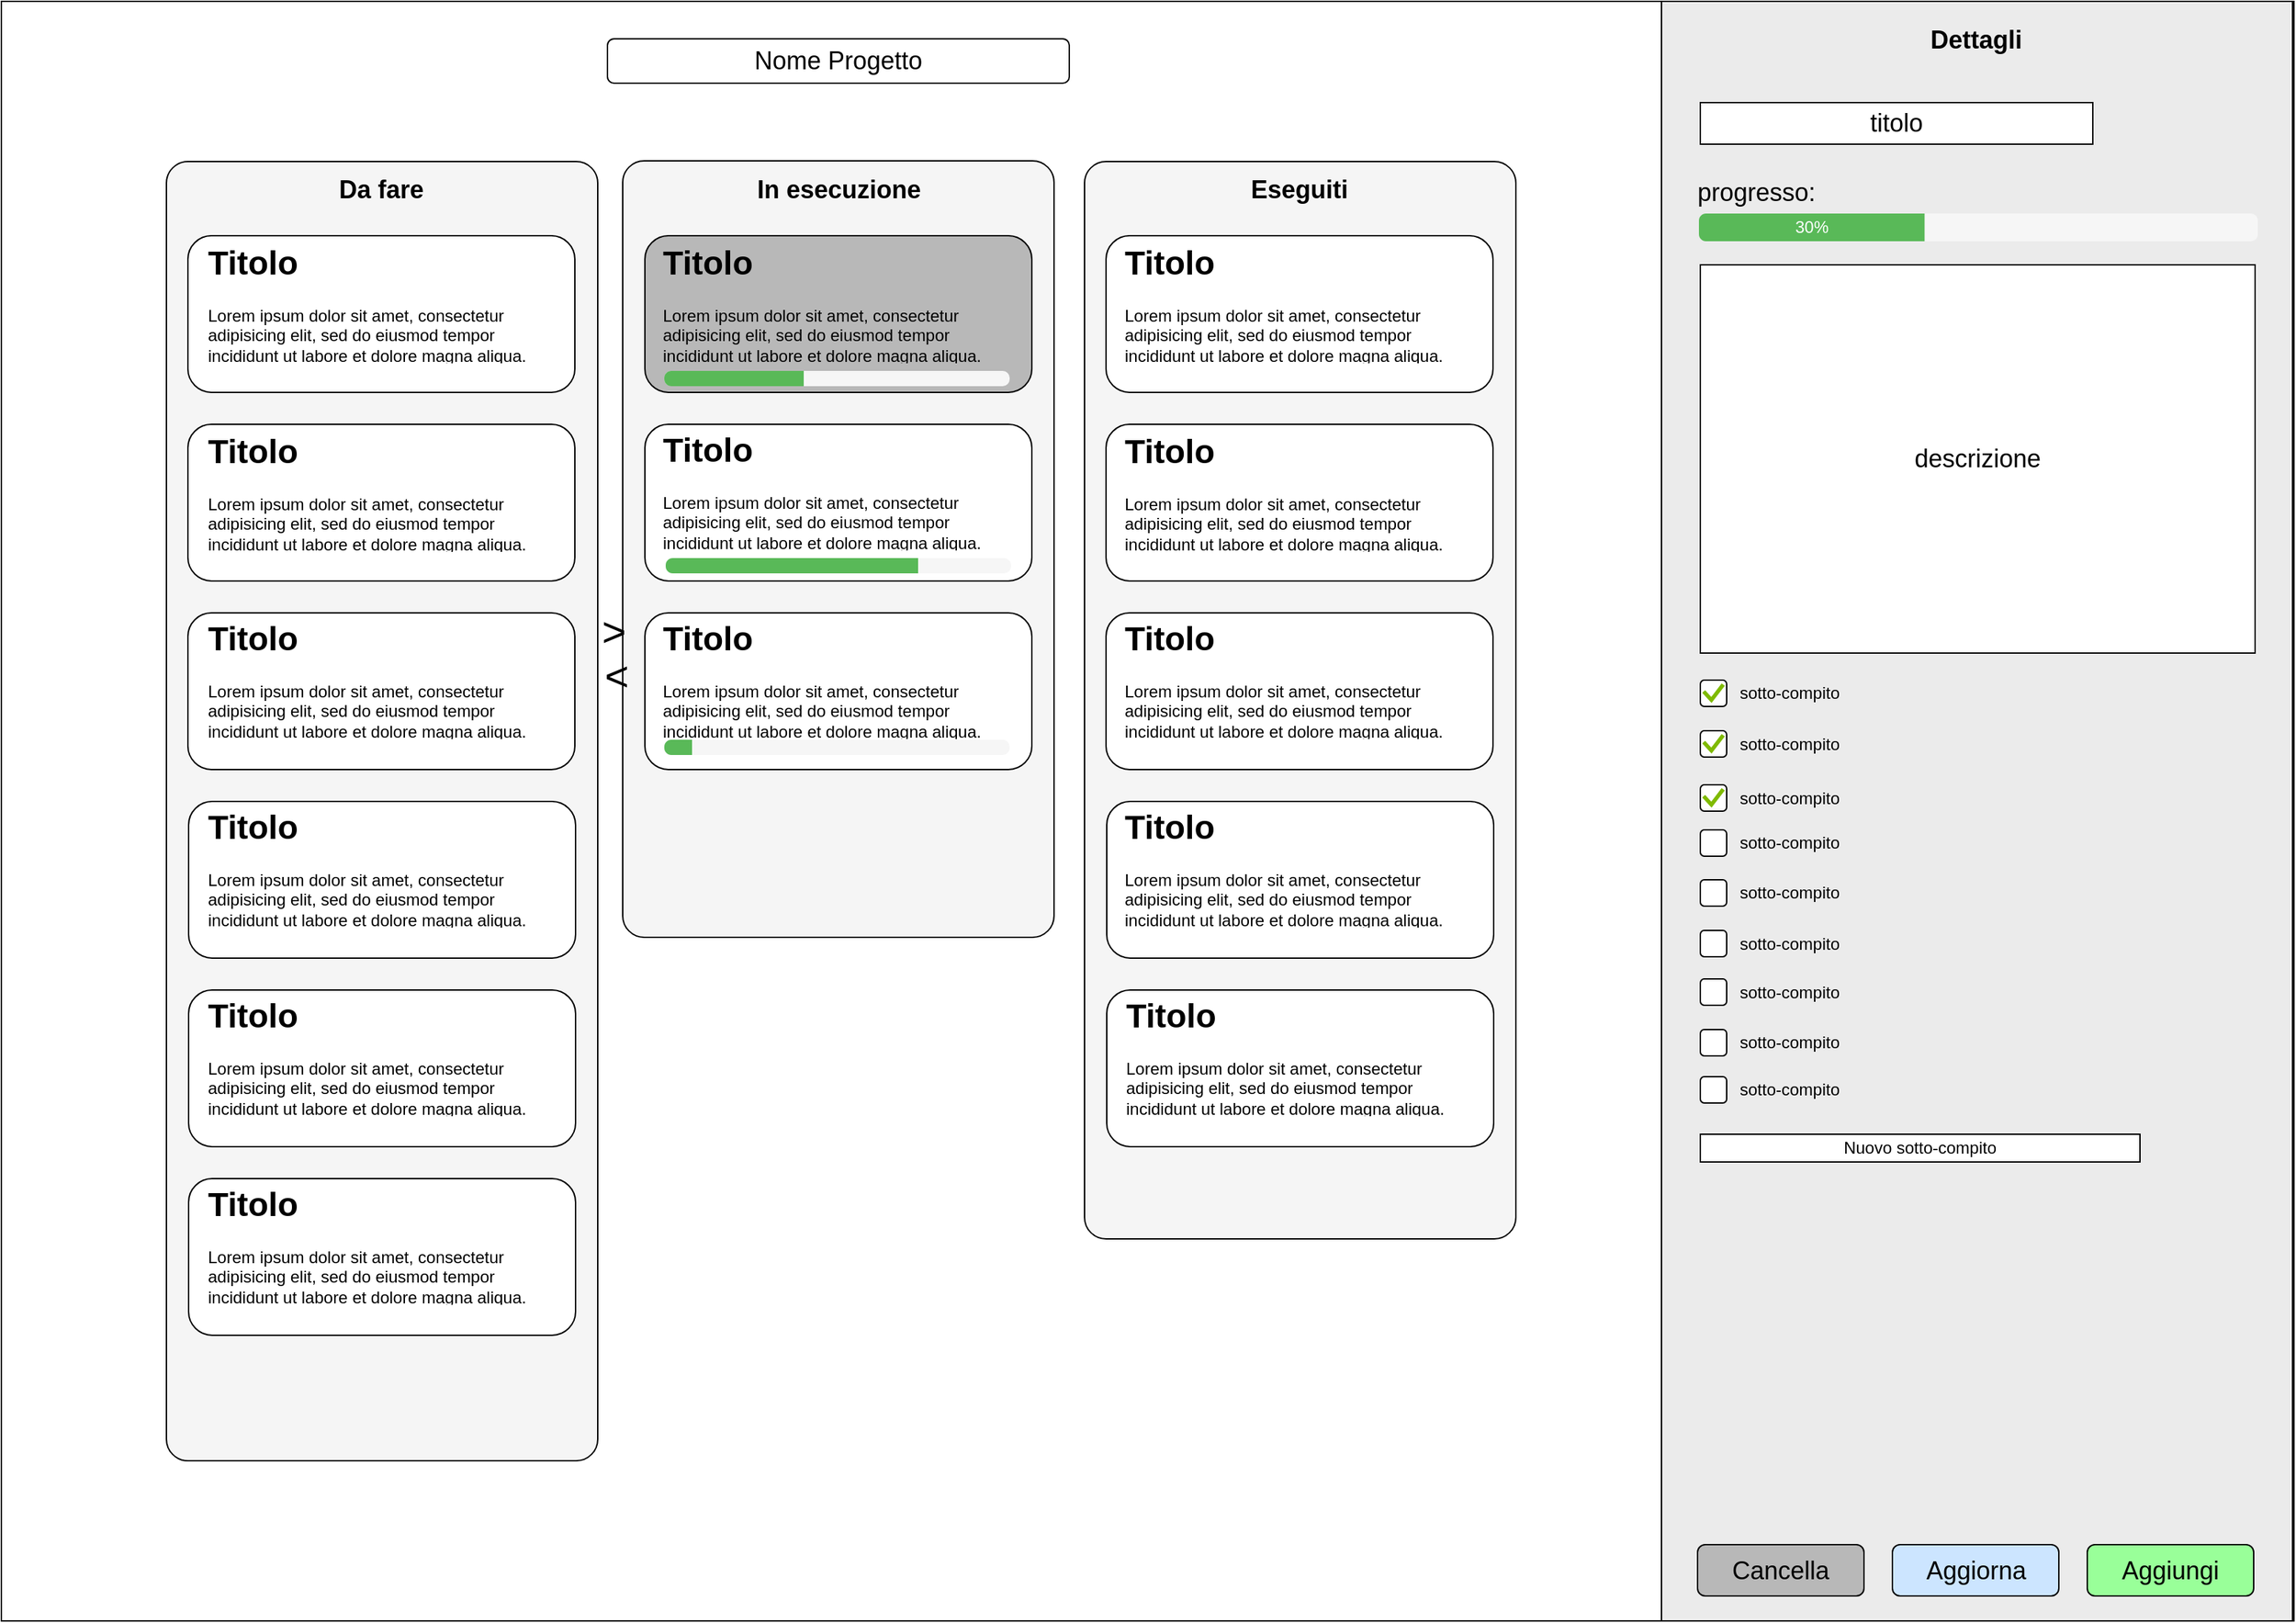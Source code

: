 <mxfile version="11.1.4" type="device"><diagram id="Xn7NUlYeOqXdDYLRAoZw" name="Page-1"><mxGraphModel dx="1515" dy="878" grid="0" gridSize="10" guides="1" tooltips="1" connect="1" arrows="1" fold="1" page="1" pageScale="1" pageWidth="1654" pageHeight="1169" math="0" shadow="0"><root><mxCell id="0"/><mxCell id="1" parent="0"/><mxCell id="ABDB4E0Q_ttYUgiXy0Oa-73" value="" style="rounded=0;whiteSpace=wrap;html=1;fillColor=#FFFFFF;fontSize=18;" parent="1" vertex="1"><mxGeometry width="1653" height="1168" as="geometry"/></mxCell><mxCell id="ABDB4E0Q_ttYUgiXy0Oa-1" value="" style="rounded=1;whiteSpace=wrap;html=1;fillColor=#F5F5F5;arcSize=5;" parent="1" vertex="1"><mxGeometry x="119" y="115.5" width="311" height="937" as="geometry"/></mxCell><mxCell id="ABDB4E0Q_ttYUgiXy0Oa-2" value="" style="rounded=1;whiteSpace=wrap;html=1;fillColor=#F5F5F5;arcSize=5;" parent="1" vertex="1"><mxGeometry x="448" y="115" width="311" height="560" as="geometry"/></mxCell><mxCell id="ABDB4E0Q_ttYUgiXy0Oa-3" value="" style="rounded=1;whiteSpace=wrap;html=1;fillColor=#F5F5F5;arcSize=5;" parent="1" vertex="1"><mxGeometry x="781" y="115.5" width="311" height="777" as="geometry"/></mxCell><mxCell id="ABDB4E0Q_ttYUgiXy0Oa-4" value="Da fare" style="text;html=1;strokeColor=none;fillColor=none;align=center;verticalAlign=middle;whiteSpace=wrap;rounded=0;fontStyle=1;fontSize=18;" parent="1" vertex="1"><mxGeometry x="198" y="126" width="152" height="20" as="geometry"/></mxCell><mxCell id="ABDB4E0Q_ttYUgiXy0Oa-5" value="In esecuzione" style="text;html=1;strokeColor=none;fillColor=none;align=center;verticalAlign=middle;whiteSpace=wrap;rounded=0;fontStyle=1;fontSize=18;" parent="1" vertex="1"><mxGeometry x="527.5" y="126" width="152" height="20" as="geometry"/></mxCell><mxCell id="ABDB4E0Q_ttYUgiXy0Oa-6" value="Eseguiti" style="text;html=1;strokeColor=none;fillColor=none;align=center;verticalAlign=middle;whiteSpace=wrap;rounded=0;fontStyle=1;fontSize=18;" parent="1" vertex="1"><mxGeometry x="860" y="126" width="152" height="20" as="geometry"/></mxCell><mxCell id="ABDB4E0Q_ttYUgiXy0Oa-7" value="" style="rounded=1;whiteSpace=wrap;html=1;" parent="1" vertex="1"><mxGeometry x="134.5" y="169" width="279" height="113" as="geometry"/></mxCell><mxCell id="ABDB4E0Q_ttYUgiXy0Oa-8" value="" style="rounded=1;whiteSpace=wrap;html=1;" parent="1" vertex="1"><mxGeometry x="134.5" y="305" width="279" height="113" as="geometry"/></mxCell><mxCell id="ABDB4E0Q_ttYUgiXy0Oa-9" value="" style="rounded=1;whiteSpace=wrap;html=1;" parent="1" vertex="1"><mxGeometry x="134.5" y="441" width="279" height="113" as="geometry"/></mxCell><mxCell id="ABDB4E0Q_ttYUgiXy0Oa-10" value="" style="rounded=1;whiteSpace=wrap;html=1;fillColor=#B8B8B8;" parent="1" vertex="1"><mxGeometry x="464" y="169" width="279" height="113" as="geometry"/></mxCell><mxCell id="ABDB4E0Q_ttYUgiXy0Oa-11" value="" style="rounded=1;whiteSpace=wrap;html=1;" parent="1" vertex="1"><mxGeometry x="464" y="305" width="279" height="113" as="geometry"/></mxCell><mxCell id="ABDB4E0Q_ttYUgiXy0Oa-12" value="" style="rounded=1;whiteSpace=wrap;html=1;" parent="1" vertex="1"><mxGeometry x="464" y="441" width="279" height="113" as="geometry"/></mxCell><mxCell id="ABDB4E0Q_ttYUgiXy0Oa-13" value="" style="rounded=1;whiteSpace=wrap;html=1;fillColor=#FFFFFF;" parent="1" vertex="1"><mxGeometry x="796.5" y="169" width="279" height="113" as="geometry"/></mxCell><mxCell id="ABDB4E0Q_ttYUgiXy0Oa-14" value="" style="rounded=1;whiteSpace=wrap;html=1;fillColor=#FFFFFF;" parent="1" vertex="1"><mxGeometry x="796.5" y="305" width="279" height="113" as="geometry"/></mxCell><mxCell id="ABDB4E0Q_ttYUgiXy0Oa-15" value="" style="rounded=1;whiteSpace=wrap;html=1;fillColor=#FFFFFF;" parent="1" vertex="1"><mxGeometry x="796.5" y="441" width="279" height="113" as="geometry"/></mxCell><mxCell id="ABDB4E0Q_ttYUgiXy0Oa-16" value="" style="rounded=0;whiteSpace=wrap;html=1;fillColor=#EBEBEB;" parent="1" vertex="1"><mxGeometry x="1197" width="455" height="1168" as="geometry"/></mxCell><mxCell id="ABDB4E0Q_ttYUgiXy0Oa-17" value="" style="rounded=1;whiteSpace=wrap;html=1;fillColor=#FFFFFF;" parent="1" vertex="1"><mxGeometry x="797" y="577" width="279" height="113" as="geometry"/></mxCell><mxCell id="ABDB4E0Q_ttYUgiXy0Oa-18" value="" style="rounded=1;whiteSpace=wrap;html=1;fillColor=#FFFFFF;" parent="1" vertex="1"><mxGeometry x="797" y="713" width="279" height="113" as="geometry"/></mxCell><mxCell id="ABDB4E0Q_ttYUgiXy0Oa-19" value="" style="rounded=1;whiteSpace=wrap;html=1;" parent="1" vertex="1"><mxGeometry x="135" y="577" width="279" height="113" as="geometry"/></mxCell><mxCell id="ABDB4E0Q_ttYUgiXy0Oa-20" value="" style="rounded=1;whiteSpace=wrap;html=1;" parent="1" vertex="1"><mxGeometry x="135" y="713" width="279" height="113" as="geometry"/></mxCell><mxCell id="ABDB4E0Q_ttYUgiXy0Oa-21" value="" style="rounded=1;whiteSpace=wrap;html=1;" parent="1" vertex="1"><mxGeometry x="135" y="849" width="279" height="113" as="geometry"/></mxCell><mxCell id="ABDB4E0Q_ttYUgiXy0Oa-22" value="&lt;font style=&quot;font-size: 18px&quot;&gt;titolo&lt;/font&gt;" style="rounded=0;whiteSpace=wrap;html=1;" parent="1" vertex="1"><mxGeometry x="1225" y="73" width="283" height="30" as="geometry"/></mxCell><mxCell id="ABDB4E0Q_ttYUgiXy0Oa-23" value="&lt;font style=&quot;font-size: 18px&quot;&gt;descrizione&lt;/font&gt;" style="rounded=0;whiteSpace=wrap;html=1;" parent="1" vertex="1"><mxGeometry x="1225" y="190" width="400" height="280" as="geometry"/></mxCell><mxCell id="ABDB4E0Q_ttYUgiXy0Oa-28" value="" style="group" parent="1" vertex="1" connectable="0"><mxGeometry x="1225" y="489" width="112.5" height="20" as="geometry"/></mxCell><mxCell id="ABDB4E0Q_ttYUgiXy0Oa-24" value="" style="rounded=1;whiteSpace=wrap;html=1;" parent="ABDB4E0Q_ttYUgiXy0Oa-28" vertex="1"><mxGeometry y="0.5" width="19" height="19" as="geometry"/></mxCell><mxCell id="ABDB4E0Q_ttYUgiXy0Oa-25" value="sotto-compito" style="text;html=1;strokeColor=none;fillColor=none;align=center;verticalAlign=middle;whiteSpace=wrap;rounded=0;" parent="ABDB4E0Q_ttYUgiXy0Oa-28" vertex="1"><mxGeometry x="15.5" width="97" height="20" as="geometry"/></mxCell><mxCell id="ABDB4E0Q_ttYUgiXy0Oa-29" value="" style="group" parent="1" vertex="1" connectable="0"><mxGeometry x="1225" y="525.5" width="112.5" height="20" as="geometry"/></mxCell><mxCell id="ABDB4E0Q_ttYUgiXy0Oa-30" value="" style="rounded=1;whiteSpace=wrap;html=1;" parent="ABDB4E0Q_ttYUgiXy0Oa-29" vertex="1"><mxGeometry y="0.5" width="19" height="19" as="geometry"/></mxCell><mxCell id="ABDB4E0Q_ttYUgiXy0Oa-31" value="sotto-compito" style="text;html=1;strokeColor=none;fillColor=none;align=center;verticalAlign=middle;whiteSpace=wrap;rounded=0;" parent="ABDB4E0Q_ttYUgiXy0Oa-29" vertex="1"><mxGeometry x="15.5" width="97" height="20" as="geometry"/></mxCell><mxCell id="ABDB4E0Q_ttYUgiXy0Oa-51" value="" style="aspect=fixed;html=1;perimeter=none;align=center;shadow=0;dashed=0;image;fontSize=12;image=img/lib/mscae/Check.svg;" parent="ABDB4E0Q_ttYUgiXy0Oa-29" vertex="1"><mxGeometry x="1.5" y="3" width="16" height="14" as="geometry"/></mxCell><mxCell id="ABDB4E0Q_ttYUgiXy0Oa-35" value="" style="group" parent="1" vertex="1" connectable="0"><mxGeometry x="1225" y="597" width="112.5" height="20" as="geometry"/></mxCell><mxCell id="ABDB4E0Q_ttYUgiXy0Oa-36" value="" style="rounded=1;whiteSpace=wrap;html=1;" parent="ABDB4E0Q_ttYUgiXy0Oa-35" vertex="1"><mxGeometry y="0.5" width="19" height="19" as="geometry"/></mxCell><mxCell id="ABDB4E0Q_ttYUgiXy0Oa-37" value="sotto-compito" style="text;html=1;strokeColor=none;fillColor=none;align=center;verticalAlign=middle;whiteSpace=wrap;rounded=0;" parent="ABDB4E0Q_ttYUgiXy0Oa-35" vertex="1"><mxGeometry x="15.5" width="97" height="20" as="geometry"/></mxCell><mxCell id="ABDB4E0Q_ttYUgiXy0Oa-38" value="" style="group" parent="1" vertex="1" connectable="0"><mxGeometry x="1225" y="633" width="112.5" height="20" as="geometry"/></mxCell><mxCell id="ABDB4E0Q_ttYUgiXy0Oa-39" value="" style="rounded=1;whiteSpace=wrap;html=1;" parent="ABDB4E0Q_ttYUgiXy0Oa-38" vertex="1"><mxGeometry y="0.5" width="19" height="19" as="geometry"/></mxCell><mxCell id="ABDB4E0Q_ttYUgiXy0Oa-40" value="sotto-compito" style="text;html=1;strokeColor=none;fillColor=none;align=center;verticalAlign=middle;whiteSpace=wrap;rounded=0;" parent="ABDB4E0Q_ttYUgiXy0Oa-38" vertex="1"><mxGeometry x="15.5" width="97" height="20" as="geometry"/></mxCell><mxCell id="ABDB4E0Q_ttYUgiXy0Oa-41" value="" style="group" parent="1" vertex="1" connectable="0"><mxGeometry x="1225" y="669.5" width="112.5" height="20" as="geometry"/></mxCell><mxCell id="ABDB4E0Q_ttYUgiXy0Oa-42" value="" style="rounded=1;whiteSpace=wrap;html=1;" parent="ABDB4E0Q_ttYUgiXy0Oa-41" vertex="1"><mxGeometry y="0.5" width="19" height="19" as="geometry"/></mxCell><mxCell id="ABDB4E0Q_ttYUgiXy0Oa-43" value="sotto-compito" style="text;html=1;strokeColor=none;fillColor=none;align=center;verticalAlign=middle;whiteSpace=wrap;rounded=0;" parent="ABDB4E0Q_ttYUgiXy0Oa-41" vertex="1"><mxGeometry x="15.5" width="97" height="20" as="geometry"/></mxCell><mxCell id="ABDB4E0Q_ttYUgiXy0Oa-44" value="" style="group" parent="1" vertex="1" connectable="0"><mxGeometry x="1225" y="704.5" width="112.5" height="20" as="geometry"/></mxCell><mxCell id="ABDB4E0Q_ttYUgiXy0Oa-45" value="" style="rounded=1;whiteSpace=wrap;html=1;" parent="ABDB4E0Q_ttYUgiXy0Oa-44" vertex="1"><mxGeometry y="0.5" width="19" height="19" as="geometry"/></mxCell><mxCell id="ABDB4E0Q_ttYUgiXy0Oa-46" value="sotto-compito" style="text;html=1;strokeColor=none;fillColor=none;align=center;verticalAlign=middle;whiteSpace=wrap;rounded=0;" parent="ABDB4E0Q_ttYUgiXy0Oa-44" vertex="1"><mxGeometry x="15.5" width="97" height="20" as="geometry"/></mxCell><mxCell id="ABDB4E0Q_ttYUgiXy0Oa-47" value="" style="group" parent="1" vertex="1" connectable="0"><mxGeometry x="1225" y="741" width="112.5" height="20" as="geometry"/></mxCell><mxCell id="ABDB4E0Q_ttYUgiXy0Oa-48" value="" style="rounded=1;whiteSpace=wrap;html=1;" parent="ABDB4E0Q_ttYUgiXy0Oa-47" vertex="1"><mxGeometry y="0.5" width="19" height="19" as="geometry"/></mxCell><mxCell id="ABDB4E0Q_ttYUgiXy0Oa-49" value="sotto-compito" style="text;html=1;strokeColor=none;fillColor=none;align=center;verticalAlign=middle;whiteSpace=wrap;rounded=0;" parent="ABDB4E0Q_ttYUgiXy0Oa-47" vertex="1"><mxGeometry x="15.5" width="97" height="20" as="geometry"/></mxCell><mxCell id="ABDB4E0Q_ttYUgiXy0Oa-50" value="" style="aspect=fixed;html=1;perimeter=none;align=center;shadow=0;dashed=0;image;fontSize=12;image=img/lib/mscae/Check.svg;" parent="1" vertex="1"><mxGeometry x="1226.5" y="492" width="16" height="14" as="geometry"/></mxCell><mxCell id="ABDB4E0Q_ttYUgiXy0Oa-52" value="" style="group" parent="1" vertex="1" connectable="0"><mxGeometry x="1225" y="564.5" width="112.5" height="20" as="geometry"/></mxCell><mxCell id="ABDB4E0Q_ttYUgiXy0Oa-53" value="" style="rounded=1;whiteSpace=wrap;html=1;" parent="ABDB4E0Q_ttYUgiXy0Oa-52" vertex="1"><mxGeometry y="0.5" width="19" height="19" as="geometry"/></mxCell><mxCell id="ABDB4E0Q_ttYUgiXy0Oa-54" value="sotto-compito" style="text;html=1;strokeColor=none;fillColor=none;align=center;verticalAlign=middle;whiteSpace=wrap;rounded=0;" parent="ABDB4E0Q_ttYUgiXy0Oa-52" vertex="1"><mxGeometry x="15.5" width="97" height="20" as="geometry"/></mxCell><mxCell id="ABDB4E0Q_ttYUgiXy0Oa-55" value="" style="aspect=fixed;html=1;perimeter=none;align=center;shadow=0;dashed=0;image;fontSize=12;image=img/lib/mscae/Check.svg;" parent="ABDB4E0Q_ttYUgiXy0Oa-52" vertex="1"><mxGeometry x="1.5" y="3" width="16" height="14" as="geometry"/></mxCell><mxCell id="ABDB4E0Q_ttYUgiXy0Oa-57" value="" style="html=1;shadow=0;dashed=0;shape=mxgraph.bootstrap.rrect;rSize=5;strokeColor=none;fillColor=#f6f6f6;whiteSpace=wrap;" parent="1" vertex="1"><mxGeometry x="1224" y="153" width="403" height="20" as="geometry"/></mxCell><mxCell id="ABDB4E0Q_ttYUgiXy0Oa-58" value="30%" style="html=1;shadow=0;dashed=0;shape=mxgraph.bootstrap.leftButton;rSize=5;strokeColor=none;fillColor=#59B958;fontColor=#FFFFFF;whiteSpace=wrap;" parent="ABDB4E0Q_ttYUgiXy0Oa-57" vertex="1"><mxGeometry width="162.696" height="20" as="geometry"/></mxCell><mxCell id="ABDB4E0Q_ttYUgiXy0Oa-59" value="" style="group" parent="1" vertex="1" connectable="0"><mxGeometry x="1225" y="775" width="112.5" height="20" as="geometry"/></mxCell><mxCell id="ABDB4E0Q_ttYUgiXy0Oa-60" value="" style="rounded=1;whiteSpace=wrap;html=1;" parent="ABDB4E0Q_ttYUgiXy0Oa-59" vertex="1"><mxGeometry y="0.5" width="19" height="19" as="geometry"/></mxCell><mxCell id="ABDB4E0Q_ttYUgiXy0Oa-61" value="sotto-compito" style="text;html=1;strokeColor=none;fillColor=none;align=center;verticalAlign=middle;whiteSpace=wrap;rounded=0;" parent="ABDB4E0Q_ttYUgiXy0Oa-59" vertex="1"><mxGeometry x="15.5" width="97" height="20" as="geometry"/></mxCell><mxCell id="ABDB4E0Q_ttYUgiXy0Oa-65" value="progresso:" style="text;html=1;strokeColor=none;fillColor=none;align=center;verticalAlign=middle;whiteSpace=wrap;rounded=0;fontSize=18;" parent="1" vertex="1"><mxGeometry x="1227" y="128" width="77" height="20" as="geometry"/></mxCell><mxCell id="ABDB4E0Q_ttYUgiXy0Oa-66" value="&lt;h1&gt;Titolo&lt;/h1&gt;&lt;p&gt;Lorem ipsum dolor sit amet, consectetur adipisicing elit, sed do eiusmod tempor incididunt ut labore et dolore magna aliqua.&lt;/p&gt;" style="text;html=1;strokeColor=none;fillColor=none;spacing=5;spacingTop=-20;whiteSpace=wrap;overflow=hidden;rounded=0;" parent="1" vertex="1"><mxGeometry x="472" y="169" width="261" height="92" as="geometry"/></mxCell><mxCell id="ABDB4E0Q_ttYUgiXy0Oa-67" value="" style="html=1;shadow=0;dashed=0;shape=mxgraph.bootstrap.rrect;rSize=5;strokeColor=none;fillColor=#f6f6f6;whiteSpace=wrap;" parent="1" vertex="1"><mxGeometry x="478" y="266.5" width="249" height="11" as="geometry"/></mxCell><mxCell id="ABDB4E0Q_ttYUgiXy0Oa-68" value="" style="html=1;shadow=0;dashed=0;shape=mxgraph.bootstrap.leftButton;rSize=5;strokeColor=none;fillColor=#59B958;fontColor=#FFFFFF;whiteSpace=wrap;" parent="ABDB4E0Q_ttYUgiXy0Oa-67" vertex="1"><mxGeometry width="100.524" height="11" as="geometry"/></mxCell><mxCell id="ABDB4E0Q_ttYUgiXy0Oa-69" value="" style="html=1;shadow=0;dashed=0;shape=mxgraph.bootstrap.rrect;rSize=5;strokeColor=none;fillColor=#f6f6f6;whiteSpace=wrap;" parent="1" vertex="1"><mxGeometry x="479" y="401.5" width="249" height="11" as="geometry"/></mxCell><mxCell id="ABDB4E0Q_ttYUgiXy0Oa-70" value="" style="html=1;shadow=0;dashed=0;shape=mxgraph.bootstrap.leftButton;rSize=5;strokeColor=none;fillColor=#59B958;fontColor=#FFFFFF;whiteSpace=wrap;" parent="ABDB4E0Q_ttYUgiXy0Oa-69" vertex="1"><mxGeometry width="182" height="11" as="geometry"/></mxCell><mxCell id="ABDB4E0Q_ttYUgiXy0Oa-71" value="" style="html=1;shadow=0;dashed=0;shape=mxgraph.bootstrap.rrect;rSize=5;strokeColor=none;fillColor=#f6f6f6;whiteSpace=wrap;" parent="1" vertex="1"><mxGeometry x="478" y="532.5" width="249" height="11" as="geometry"/></mxCell><mxCell id="ABDB4E0Q_ttYUgiXy0Oa-72" value="" style="html=1;shadow=0;dashed=0;shape=mxgraph.bootstrap.leftButton;rSize=5;strokeColor=none;fillColor=#59B958;fontColor=#FFFFFF;whiteSpace=wrap;" parent="ABDB4E0Q_ttYUgiXy0Oa-71" vertex="1"><mxGeometry width="20" height="11" as="geometry"/></mxCell><mxCell id="ABDB4E0Q_ttYUgiXy0Oa-76" value="Aggiorna" style="rounded=1;whiteSpace=wrap;html=1;fillColor=#CCE5FF;fontSize=18;" parent="1" vertex="1"><mxGeometry x="1363.5" y="1113" width="120" height="37" as="geometry"/></mxCell><mxCell id="ABDB4E0Q_ttYUgiXy0Oa-77" value="Aggiungi" style="rounded=1;whiteSpace=wrap;html=1;fillColor=#99FF99;fontSize=18;" parent="1" vertex="1"><mxGeometry x="1504" y="1113" width="120" height="37" as="geometry"/></mxCell><mxCell id="ABDB4E0Q_ttYUgiXy0Oa-78" value="Cancella" style="rounded=1;whiteSpace=wrap;html=1;fillColor=#B8B8B8;fontSize=18;" parent="1" vertex="1"><mxGeometry x="1223" y="1113" width="120" height="37" as="geometry"/></mxCell><mxCell id="ABDB4E0Q_ttYUgiXy0Oa-79" value="Nuovo sotto-compito" style="rounded=0;whiteSpace=wrap;html=1;" parent="1" vertex="1"><mxGeometry x="1225" y="817" width="317" height="20" as="geometry"/></mxCell><mxCell id="ABDB4E0Q_ttYUgiXy0Oa-81" value="" style="shape=image;html=1;verticalAlign=top;verticalLabelPosition=bottom;labelBackgroundColor=#ffffff;imageAspect=0;aspect=fixed;image=https://cdn1.iconfinder.com/data/icons/feather-2/24/plus-circle-128.png;fillColor=#B8B8B8;fontSize=18;" parent="1" vertex="1"><mxGeometry x="1567.5" y="812.5" width="27" height="27" as="geometry"/></mxCell><mxCell id="ABDB4E0Q_ttYUgiXy0Oa-82" value="" style="shape=image;html=1;verticalAlign=top;verticalLabelPosition=bottom;labelBackgroundColor=#ffffff;imageAspect=0;aspect=fixed;image=https://cdn0.iconfinder.com/data/icons/mobile-basic-vol-1/32/Trash-128.png;fillColor=#B8B8B8;fontSize=18;" parent="1" vertex="1"><mxGeometry x="1565" y="483" width="32" height="32" as="geometry"/></mxCell><mxCell id="ABDB4E0Q_ttYUgiXy0Oa-83" value="" style="shape=image;html=1;verticalAlign=top;verticalLabelPosition=bottom;labelBackgroundColor=#ffffff;imageAspect=0;aspect=fixed;image=https://cdn0.iconfinder.com/data/icons/mobile-basic-vol-1/32/Trash-128.png;fillColor=#B8B8B8;fontSize=18;" parent="1" vertex="1"><mxGeometry x="1565" y="519.5" width="32" height="32" as="geometry"/></mxCell><mxCell id="ABDB4E0Q_ttYUgiXy0Oa-84" value="" style="shape=image;html=1;verticalAlign=top;verticalLabelPosition=bottom;labelBackgroundColor=#ffffff;imageAspect=0;aspect=fixed;image=https://cdn0.iconfinder.com/data/icons/mobile-basic-vol-1/32/Trash-128.png;fillColor=#B8B8B8;fontSize=18;" parent="1" vertex="1"><mxGeometry x="1565" y="554" width="32" height="32" as="geometry"/></mxCell><mxCell id="ABDB4E0Q_ttYUgiXy0Oa-85" value="" style="shape=image;html=1;verticalAlign=top;verticalLabelPosition=bottom;labelBackgroundColor=#ffffff;imageAspect=0;aspect=fixed;image=https://cdn0.iconfinder.com/data/icons/mobile-basic-vol-1/32/Trash-128.png;fillColor=#B8B8B8;fontSize=18;" parent="1" vertex="1"><mxGeometry x="1565" y="590.5" width="32" height="32" as="geometry"/></mxCell><mxCell id="ABDB4E0Q_ttYUgiXy0Oa-86" value="" style="shape=image;html=1;verticalAlign=top;verticalLabelPosition=bottom;labelBackgroundColor=#ffffff;imageAspect=0;aspect=fixed;image=https://cdn0.iconfinder.com/data/icons/mobile-basic-vol-1/32/Trash-128.png;fillColor=#B8B8B8;fontSize=18;" parent="1" vertex="1"><mxGeometry x="1565" y="626.5" width="32" height="32" as="geometry"/></mxCell><mxCell id="ABDB4E0Q_ttYUgiXy0Oa-87" value="" style="shape=image;html=1;verticalAlign=top;verticalLabelPosition=bottom;labelBackgroundColor=#ffffff;imageAspect=0;aspect=fixed;image=https://cdn0.iconfinder.com/data/icons/mobile-basic-vol-1/32/Trash-128.png;fillColor=#B8B8B8;fontSize=18;" parent="1" vertex="1"><mxGeometry x="1565" y="663" width="32" height="32" as="geometry"/></mxCell><mxCell id="ABDB4E0Q_ttYUgiXy0Oa-88" value="" style="shape=image;html=1;verticalAlign=top;verticalLabelPosition=bottom;labelBackgroundColor=#ffffff;imageAspect=0;aspect=fixed;image=https://cdn0.iconfinder.com/data/icons/mobile-basic-vol-1/32/Trash-128.png;fillColor=#B8B8B8;fontSize=18;" parent="1" vertex="1"><mxGeometry x="1565" y="697.5" width="32" height="32" as="geometry"/></mxCell><mxCell id="ABDB4E0Q_ttYUgiXy0Oa-89" value="" style="shape=image;html=1;verticalAlign=top;verticalLabelPosition=bottom;labelBackgroundColor=#ffffff;imageAspect=0;aspect=fixed;image=https://cdn0.iconfinder.com/data/icons/mobile-basic-vol-1/32/Trash-128.png;fillColor=#B8B8B8;fontSize=18;" parent="1" vertex="1"><mxGeometry x="1565" y="734" width="32" height="32" as="geometry"/></mxCell><mxCell id="ABDB4E0Q_ttYUgiXy0Oa-90" value="" style="shape=image;html=1;verticalAlign=top;verticalLabelPosition=bottom;labelBackgroundColor=#ffffff;imageAspect=0;aspect=fixed;image=https://cdn0.iconfinder.com/data/icons/mobile-basic-vol-1/32/Trash-128.png;fillColor=#B8B8B8;fontSize=18;" parent="1" vertex="1"><mxGeometry x="1565" y="766" width="32" height="32" as="geometry"/></mxCell><mxCell id="ABDB4E0Q_ttYUgiXy0Oa-91" value="Nome Progetto" style="text;html=1;strokeColor=#000000;fillColor=none;align=center;verticalAlign=middle;whiteSpace=wrap;rounded=1;fontSize=18;" parent="1" vertex="1"><mxGeometry x="437" y="27" width="333" height="32" as="geometry"/></mxCell><mxCell id="-ItujPDLAiHh9D_b6Knq-1" value="" style="shape=image;html=1;verticalAlign=top;verticalLabelPosition=bottom;labelBackgroundColor=#ffffff;imageAspect=0;aspect=fixed;image=https://cdn0.iconfinder.com/data/icons/mobile-basic-vol-1/32/Trash-128.png;fillColor=#B8B8B8;fontSize=18;imageBorder=none;" parent="1" vertex="1"><mxGeometry x="695" y="174" width="32" height="32" as="geometry"/></mxCell><mxCell id="UqLjUdQbAlFXVH52_U3K-1" value="&lt;h1&gt;Titolo&lt;/h1&gt;&lt;p&gt;Lorem ipsum dolor sit amet, consectetur adipisicing elit, sed do eiusmod tempor incididunt ut labore et dolore magna aliqua.&lt;/p&gt;" style="text;html=1;strokeColor=none;fillColor=none;spacing=5;spacingTop=-20;whiteSpace=wrap;overflow=hidden;rounded=0;" parent="1" vertex="1"><mxGeometry x="143.5" y="168.5" width="261" height="92" as="geometry"/></mxCell><mxCell id="UqLjUdQbAlFXVH52_U3K-2" value="&lt;h1&gt;Titolo&lt;/h1&gt;&lt;p&gt;Lorem ipsum dolor sit amet, consectetur adipisicing elit, sed do eiusmod tempor incididunt ut labore et dolore magna aliqua.&lt;/p&gt;" style="text;html=1;strokeColor=none;fillColor=none;spacing=5;spacingTop=-20;whiteSpace=wrap;overflow=hidden;rounded=0;" parent="1" vertex="1"><mxGeometry x="143.5" y="304.5" width="261" height="92" as="geometry"/></mxCell><mxCell id="UqLjUdQbAlFXVH52_U3K-3" value="&lt;h1&gt;Titolo&lt;/h1&gt;&lt;p&gt;Lorem ipsum dolor sit amet, consectetur adipisicing elit, sed do eiusmod tempor incididunt ut labore et dolore magna aliqua.&lt;/p&gt;" style="text;html=1;strokeColor=none;fillColor=none;spacing=5;spacingTop=-20;whiteSpace=wrap;overflow=hidden;rounded=0;" parent="1" vertex="1"><mxGeometry x="143.5" y="439.5" width="261" height="92" as="geometry"/></mxCell><mxCell id="UqLjUdQbAlFXVH52_U3K-4" value="&lt;h1&gt;Titolo&lt;/h1&gt;&lt;p&gt;Lorem ipsum dolor sit amet, consectetur adipisicing elit, sed do eiusmod tempor incididunt ut labore et dolore magna aliqua.&lt;/p&gt;" style="text;html=1;strokeColor=none;fillColor=none;spacing=5;spacingTop=-20;whiteSpace=wrap;overflow=hidden;rounded=0;" parent="1" vertex="1"><mxGeometry x="143.5" y="575.5" width="261" height="92" as="geometry"/></mxCell><mxCell id="UqLjUdQbAlFXVH52_U3K-5" value="&lt;h1&gt;Titolo&lt;/h1&gt;&lt;p&gt;Lorem ipsum dolor sit amet, consectetur adipisicing elit, sed do eiusmod tempor incididunt ut labore et dolore magna aliqua.&lt;/p&gt;" style="text;html=1;strokeColor=none;fillColor=none;spacing=5;spacingTop=-20;whiteSpace=wrap;overflow=hidden;rounded=0;" parent="1" vertex="1"><mxGeometry x="144" y="712" width="261" height="92" as="geometry"/></mxCell><mxCell id="UqLjUdQbAlFXVH52_U3K-6" value="&lt;h1&gt;Titolo&lt;/h1&gt;&lt;p&gt;Lorem ipsum dolor sit amet, consectetur adipisicing elit, sed do eiusmod tempor incididunt ut labore et dolore magna aliqua.&lt;/p&gt;" style="text;html=1;strokeColor=none;fillColor=none;spacing=5;spacingTop=-20;whiteSpace=wrap;overflow=hidden;rounded=0;" parent="1" vertex="1"><mxGeometry x="144" y="848" width="261" height="92" as="geometry"/></mxCell><mxCell id="UqLjUdQbAlFXVH52_U3K-7" value="&lt;h1&gt;Titolo&lt;/h1&gt;&lt;p&gt;Lorem ipsum dolor sit amet, consectetur adipisicing elit, sed do eiusmod tempor incididunt ut labore et dolore magna aliqua.&lt;/p&gt;" style="text;html=1;strokeColor=none;fillColor=none;spacing=5;spacingTop=-20;whiteSpace=wrap;overflow=hidden;rounded=0;" parent="1" vertex="1"><mxGeometry x="472" y="304" width="261" height="92" as="geometry"/></mxCell><mxCell id="UqLjUdQbAlFXVH52_U3K-8" value="&lt;h1&gt;Titolo&lt;/h1&gt;&lt;p&gt;Lorem ipsum dolor sit amet, consectetur adipisicing elit, sed do eiusmod tempor incididunt ut labore et dolore magna aliqua.&lt;/p&gt;" style="text;html=1;strokeColor=none;fillColor=none;spacing=5;spacingTop=-20;whiteSpace=wrap;overflow=hidden;rounded=0;" parent="1" vertex="1"><mxGeometry x="472" y="440" width="261" height="92" as="geometry"/></mxCell><mxCell id="UqLjUdQbAlFXVH52_U3K-9" value="&lt;h1&gt;Titolo&lt;/h1&gt;&lt;p&gt;Lorem ipsum dolor sit amet, consectetur adipisicing elit, sed do eiusmod tempor incididunt ut labore et dolore magna aliqua.&lt;/p&gt;" style="text;html=1;strokeColor=none;fillColor=none;spacing=5;spacingTop=-20;whiteSpace=wrap;overflow=hidden;rounded=0;" parent="1" vertex="1"><mxGeometry x="805" y="168.5" width="261" height="92" as="geometry"/></mxCell><mxCell id="UqLjUdQbAlFXVH52_U3K-10" value="&lt;h1&gt;Titolo&lt;/h1&gt;&lt;p&gt;Lorem ipsum dolor sit amet, consectetur adipisicing elit, sed do eiusmod tempor incididunt ut labore et dolore magna aliqua.&lt;/p&gt;" style="text;html=1;strokeColor=none;fillColor=none;spacing=5;spacingTop=-20;whiteSpace=wrap;overflow=hidden;rounded=0;" parent="1" vertex="1"><mxGeometry x="805" y="304.5" width="261" height="92" as="geometry"/></mxCell><mxCell id="UqLjUdQbAlFXVH52_U3K-11" value="&lt;h1&gt;Titolo&lt;/h1&gt;&lt;p&gt;Lorem ipsum dolor sit amet, consectetur adipisicing elit, sed do eiusmod tempor incididunt ut labore et dolore magna aliqua.&lt;/p&gt;" style="text;html=1;strokeColor=none;fillColor=none;spacing=5;spacingTop=-20;whiteSpace=wrap;overflow=hidden;rounded=0;" parent="1" vertex="1"><mxGeometry x="805" y="439.5" width="261" height="92" as="geometry"/></mxCell><mxCell id="UqLjUdQbAlFXVH52_U3K-12" value="&lt;h1&gt;Titolo&lt;/h1&gt;&lt;p&gt;Lorem ipsum dolor sit amet, consectetur adipisicing elit, sed do eiusmod tempor incididunt ut labore et dolore magna aliqua.&lt;/p&gt;" style="text;html=1;strokeColor=none;fillColor=none;spacing=5;spacingTop=-20;whiteSpace=wrap;overflow=hidden;rounded=0;" parent="1" vertex="1"><mxGeometry x="805" y="575.5" width="261" height="92" as="geometry"/></mxCell><mxCell id="UqLjUdQbAlFXVH52_U3K-13" value="&lt;h1&gt;Titolo&lt;/h1&gt;&lt;p&gt;Lorem ipsum dolor sit amet, consectetur adipisicing elit, sed do eiusmod tempor incididunt ut labore et dolore magna aliqua.&lt;/p&gt;" style="text;html=1;strokeColor=none;fillColor=none;spacing=5;spacingTop=-20;whiteSpace=wrap;overflow=hidden;rounded=0;" parent="1" vertex="1"><mxGeometry x="805.5" y="712" width="261" height="92" as="geometry"/></mxCell><mxCell id="UqLjUdQbAlFXVH52_U3K-14" value="Dettagli" style="text;html=1;strokeColor=none;fillColor=none;align=center;verticalAlign=middle;whiteSpace=wrap;rounded=0;fontStyle=1;fontSize=18;" parent="1" vertex="1"><mxGeometry x="1347.5" y="18" width="152" height="20" as="geometry"/></mxCell><mxCell id="E71SbwFiaJqFircfBc1_-1" value="&amp;gt;" style="text;html=1;resizable=0;points=[];autosize=1;align=left;verticalAlign=top;spacingTop=-4;fontSize=30;" vertex="1" parent="1"><mxGeometry x="431" y="434" width="17" height="14" as="geometry"/></mxCell><mxCell id="E71SbwFiaJqFircfBc1_-2" value="&amp;lt;" style="text;html=1;resizable=0;points=[];autosize=1;align=left;verticalAlign=top;spacingTop=-4;fontSize=30;" vertex="1" parent="1"><mxGeometry x="432.5" y="466" width="27" height="36" as="geometry"/></mxCell></root></mxGraphModel></diagram></mxfile>
